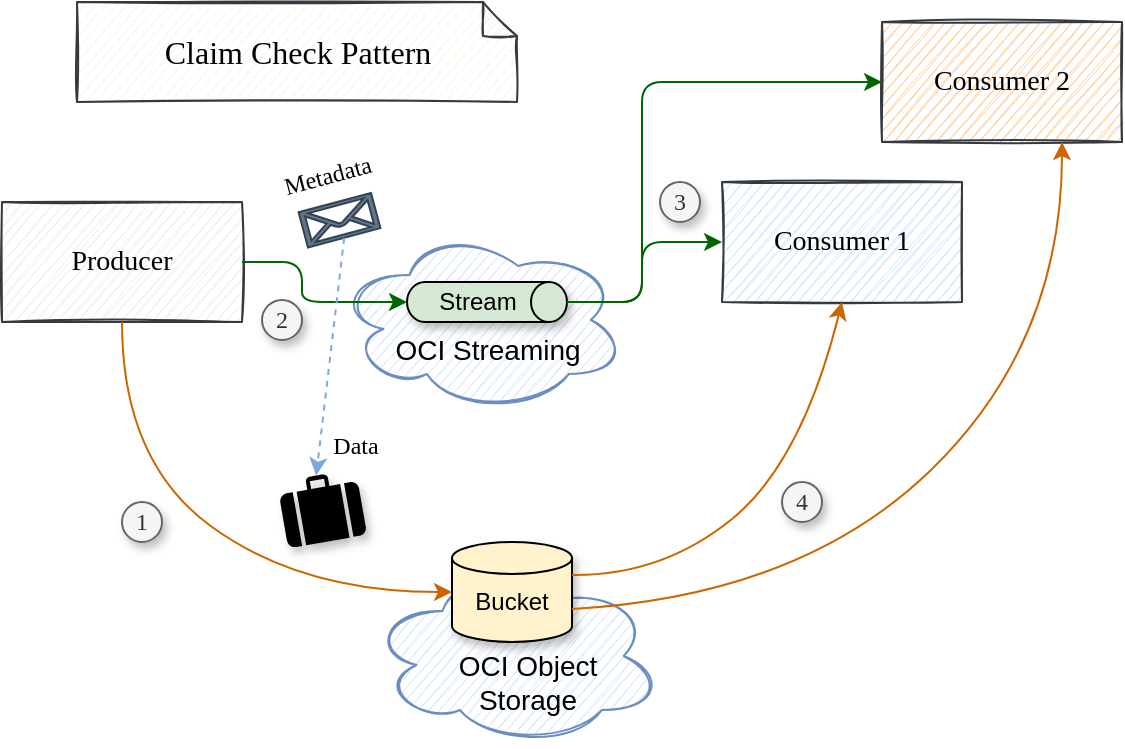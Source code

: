 <mxfile version="14.4.3" type="device" pages="2"><diagram id="U91ThNr_CEnbXNaFKWAN" name="Claim Check Architecture"><mxGraphModel dx="1106" dy="614" grid="0" gridSize="10" guides="1" tooltips="1" connect="1" arrows="1" fold="1" page="1" pageScale="1" pageWidth="827" pageHeight="1169" math="0" shadow="0"><root><mxCell id="0"/><mxCell id="1" parent="0"/><mxCell id="w-su26-pRB8KiuQjmbJe-1" value="&lt;font face=&quot;Comic Sans MS&quot; style=&quot;font-size: 14px&quot;&gt;Producer&lt;/font&gt;" style="rounded=0;whiteSpace=wrap;html=1;sketch=1;fillColor=#eeeeee;strokeColor=#36393d;" parent="1" vertex="1"><mxGeometry x="120" y="170" width="120" height="60" as="geometry"/></mxCell><mxCell id="w-su26-pRB8KiuQjmbJe-2" value="&lt;font face=&quot;Comic Sans MS&quot; style=&quot;font-size: 14px&quot;&gt;Consumer 1&lt;/font&gt;" style="rounded=0;whiteSpace=wrap;html=1;fillColor=#cce5ff;strokeColor=#36393d;sketch=1;" parent="1" vertex="1"><mxGeometry x="480" y="160" width="120" height="60" as="geometry"/></mxCell><mxCell id="w-su26-pRB8KiuQjmbJe-3" value="&lt;font style=&quot;font-size: 14px&quot; face=&quot;Comic Sans MS&quot;&gt;Consumer 2&lt;/font&gt;" style="rounded=0;whiteSpace=wrap;html=1;fillColor=#ffcc99;strokeColor=#36393d;sketch=1;" parent="1" vertex="1"><mxGeometry x="560" y="80" width="120" height="60" as="geometry"/></mxCell><mxCell id="w-su26-pRB8KiuQjmbJe-8" value="" style="ellipse;shape=cloud;whiteSpace=wrap;html=1;fillColor=#dae8fc;strokeColor=#6c8ebf;sketch=1;" parent="1" vertex="1"><mxGeometry x="304" y="352" width="145" height="90" as="geometry"/></mxCell><mxCell id="w-su26-pRB8KiuQjmbJe-9" value="" style="ellipse;shape=cloud;whiteSpace=wrap;html=1;fillColor=#dae8fc;strokeColor=#6c8ebf;sketch=1;" parent="1" vertex="1"><mxGeometry x="287.5" y="184" width="145" height="90" as="geometry"/></mxCell><mxCell id="w-su26-pRB8KiuQjmbJe-10" value="&lt;font style=&quot;font-size: 14px&quot;&gt;OCI Object Storage&lt;/font&gt;" style="text;html=1;strokeColor=none;fillColor=none;align=center;verticalAlign=middle;whiteSpace=wrap;rounded=0;" parent="1" vertex="1"><mxGeometry x="340" y="387" width="86" height="45" as="geometry"/></mxCell><mxCell id="w-su26-pRB8KiuQjmbJe-11" value="&lt;font style=&quot;font-size: 14px&quot;&gt;OCI Streaming&lt;/font&gt;" style="text;html=1;strokeColor=none;fillColor=none;align=center;verticalAlign=middle;whiteSpace=wrap;rounded=0;" parent="1" vertex="1"><mxGeometry x="312.5" y="224" width="100" height="40" as="geometry"/></mxCell><mxCell id="w-su26-pRB8KiuQjmbJe-5" value="" style="shape=cylinder3;whiteSpace=wrap;html=1;boundedLbl=1;backgroundOutline=1;size=8;fillColor=#fff2cc;sketch=0;shadow=1;" parent="1" vertex="1"><mxGeometry x="345" y="340" width="60" height="50" as="geometry"/></mxCell><mxCell id="w-su26-pRB8KiuQjmbJe-7" value="Bucket" style="text;html=1;strokeColor=none;fillColor=none;align=center;verticalAlign=middle;whiteSpace=wrap;rounded=0;" parent="1" vertex="1"><mxGeometry x="355" y="360" width="40" height="20" as="geometry"/></mxCell><mxCell id="w-su26-pRB8KiuQjmbJe-4" value="" style="shape=cylinder3;whiteSpace=wrap;html=1;boundedLbl=1;backgroundOutline=1;size=9;rotation=90;fillColor=#d5e8d4;shadow=1;" parent="1" vertex="1"><mxGeometry x="352.5" y="180" width="20" height="80" as="geometry"/></mxCell><mxCell id="w-su26-pRB8KiuQjmbJe-6" value="Stream" style="text;html=1;strokeColor=none;fillColor=none;align=center;verticalAlign=middle;whiteSpace=wrap;rounded=0;" parent="1" vertex="1"><mxGeometry x="337.5" y="210" width="40" height="20" as="geometry"/></mxCell><mxCell id="w-su26-pRB8KiuQjmbJe-13" value="&lt;font face=&quot;Comic Sans MS&quot;&gt;1&lt;/font&gt;" style="ellipse;whiteSpace=wrap;html=1;aspect=fixed;fillColor=#f5f5f5;strokeColor=#666666;fontColor=#333333;shadow=1;" parent="1" vertex="1"><mxGeometry x="180" y="320" width="20" height="20" as="geometry"/></mxCell><mxCell id="w-su26-pRB8KiuQjmbJe-18" value="" style="endArrow=classic;html=1;entryX=0;entryY=0.5;entryDx=0;entryDy=0;exitX=0.5;exitY=0;exitDx=0;exitDy=0;exitPerimeter=0;strokeColor=#006600;" parent="1" source="w-su26-pRB8KiuQjmbJe-4" target="w-su26-pRB8KiuQjmbJe-2" edge="1"><mxGeometry width="50" height="50" relative="1" as="geometry"><mxPoint x="390" y="340" as="sourcePoint"/><mxPoint x="440" y="290" as="targetPoint"/><Array as="points"><mxPoint x="440" y="220"/><mxPoint x="440" y="190"/></Array></mxGeometry></mxCell><mxCell id="w-su26-pRB8KiuQjmbJe-19" value="" style="endArrow=classic;html=1;entryX=0.5;entryY=1;entryDx=0;entryDy=0;exitX=1;exitY=0.5;exitDx=0;exitDy=0;entryPerimeter=0;strokeColor=#006600;" parent="1" source="w-su26-pRB8KiuQjmbJe-1" target="w-su26-pRB8KiuQjmbJe-4" edge="1"><mxGeometry width="50" height="50" relative="1" as="geometry"><mxPoint x="412.5" y="230" as="sourcePoint"/><mxPoint x="520" y="200" as="targetPoint"/><Array as="points"><mxPoint x="270" y="200"/><mxPoint x="270" y="220"/></Array></mxGeometry></mxCell><mxCell id="w-su26-pRB8KiuQjmbJe-21" value="" style="endArrow=classic;html=1;entryX=0;entryY=0.5;entryDx=0;entryDy=0;exitX=0.5;exitY=0;exitDx=0;exitDy=0;exitPerimeter=0;strokeColor=#006600;" parent="1" source="w-su26-pRB8KiuQjmbJe-4" target="w-su26-pRB8KiuQjmbJe-3" edge="1"><mxGeometry width="50" height="50" relative="1" as="geometry"><mxPoint x="390" y="340" as="sourcePoint"/><mxPoint x="440" y="290" as="targetPoint"/><Array as="points"><mxPoint x="440" y="220"/><mxPoint x="440" y="110"/></Array></mxGeometry></mxCell><mxCell id="w-su26-pRB8KiuQjmbJe-22" value="&lt;font face=&quot;Comic Sans MS&quot;&gt;2&lt;/font&gt;" style="ellipse;whiteSpace=wrap;html=1;aspect=fixed;fillColor=#f5f5f5;strokeColor=#666666;fontColor=#333333;shadow=1;" parent="1" vertex="1"><mxGeometry x="250" y="219" width="20" height="20" as="geometry"/></mxCell><mxCell id="w-su26-pRB8KiuQjmbJe-24" value="" style="curved=1;endArrow=classic;html=1;entryX=0;entryY=0.5;entryDx=0;entryDy=0;entryPerimeter=0;exitX=0.5;exitY=1;exitDx=0;exitDy=0;strokeColor=#CC6600;" parent="1" source="w-su26-pRB8KiuQjmbJe-1" target="w-su26-pRB8KiuQjmbJe-5" edge="1"><mxGeometry width="50" height="50" relative="1" as="geometry"><mxPoint x="120" y="410" as="sourcePoint"/><mxPoint x="170" y="360" as="targetPoint"/><Array as="points"><mxPoint x="180" y="300"/><mxPoint x="270" y="365"/></Array></mxGeometry></mxCell><mxCell id="w-su26-pRB8KiuQjmbJe-26" value="&lt;font face=&quot;Comic Sans MS&quot;&gt;3&lt;/font&gt;" style="ellipse;whiteSpace=wrap;html=1;aspect=fixed;fillColor=#f5f5f5;strokeColor=#666666;fontColor=#333333;shadow=1;" parent="1" vertex="1"><mxGeometry x="449" y="160" width="20" height="20" as="geometry"/></mxCell><mxCell id="w-su26-pRB8KiuQjmbJe-27" value="" style="curved=1;endArrow=classic;html=1;entryX=0.5;entryY=1;entryDx=0;entryDy=0;exitX=1;exitY=0;exitDx=0;exitDy=16.5;exitPerimeter=0;strokeColor=#CC6600;" parent="1" source="w-su26-pRB8KiuQjmbJe-5" target="w-su26-pRB8KiuQjmbJe-2" edge="1"><mxGeometry width="50" height="50" relative="1" as="geometry"><mxPoint x="290" y="340" as="sourcePoint"/><mxPoint x="340" y="290" as="targetPoint"/><Array as="points"><mxPoint x="450" y="357"/><mxPoint x="520" y="300"/></Array></mxGeometry></mxCell><mxCell id="w-su26-pRB8KiuQjmbJe-29" value="&lt;font face=&quot;Comic Sans MS&quot;&gt;4&lt;/font&gt;" style="ellipse;whiteSpace=wrap;html=1;aspect=fixed;fillColor=#f5f5f5;strokeColor=#666666;fontColor=#333333;shadow=1;" parent="1" vertex="1"><mxGeometry x="510" y="310" width="20" height="20" as="geometry"/></mxCell><mxCell id="w-su26-pRB8KiuQjmbJe-30" value="" style="curved=1;endArrow=classic;html=1;entryX=0.75;entryY=1;entryDx=0;entryDy=0;exitX=1;exitY=0;exitDx=0;exitDy=33.5;exitPerimeter=0;strokeColor=#CC6600;sketch=0;" parent="1" source="w-su26-pRB8KiuQjmbJe-5" target="w-su26-pRB8KiuQjmbJe-3" edge="1"><mxGeometry width="50" height="50" relative="1" as="geometry"><mxPoint x="415" y="366.5" as="sourcePoint"/><mxPoint x="550" y="230" as="targetPoint"/><Array as="points"><mxPoint x="520" y="367"/><mxPoint x="650" y="240"/></Array></mxGeometry></mxCell><mxCell id="w-su26-pRB8KiuQjmbJe-33" value="" style="shape=mxgraph.signs.travel.baggage;html=1;pointerEvents=1;fillColor=#000000;verticalLabelPosition=bottom;verticalAlign=top;align=center;rotation=-10;sketch=0;shadow=1;strokeColor=none;" parent="1" vertex="1"><mxGeometry x="260" y="306.53" width="40" height="33.47" as="geometry"/></mxCell><mxCell id="w-su26-pRB8KiuQjmbJe-34" value="" style="shape=mxgraph.signs.tech.mail;html=1;pointerEvents=1;fillColor=#647687;strokeColor=#314354;verticalLabelPosition=bottom;verticalAlign=top;align=center;rotation=-15;sketch=0;shadow=0;fontColor=#ffffff;" parent="1" vertex="1"><mxGeometry x="270" y="170.0" width="37.5" height="18.21" as="geometry"/></mxCell><mxCell id="w-su26-pRB8KiuQjmbJe-35" value="" style="endArrow=classic;html=1;entryX=0.5;entryY=0;entryDx=0;entryDy=0;entryPerimeter=0;exitX=0.5;exitY=1;exitDx=0;exitDy=0;exitPerimeter=0;strokeColor=#7EA6E0;dashed=1;" parent="1" source="w-su26-pRB8KiuQjmbJe-34" target="w-su26-pRB8KiuQjmbJe-33" edge="1"><mxGeometry width="50" height="50" relative="1" as="geometry"><mxPoint x="290" y="340" as="sourcePoint"/><mxPoint x="340" y="290" as="targetPoint"/></mxGeometry></mxCell><mxCell id="w-su26-pRB8KiuQjmbJe-37" value="&lt;font style=&quot;font-size: 16px&quot; face=&quot;Comic Sans MS&quot;&gt;Claim Check Pattern&lt;/font&gt;" style="shape=note;whiteSpace=wrap;html=1;backgroundOutline=1;darkOpacity=0.05;size=17;fillColor=#f9f7ed;strokeColor=#36393d;sketch=1;" parent="1" vertex="1"><mxGeometry x="157.5" y="70" width="220" height="50" as="geometry"/></mxCell><mxCell id="w-su26-pRB8KiuQjmbJe-38" value="&lt;font face=&quot;Comic Sans MS&quot;&gt;Metadata&lt;/font&gt;" style="text;html=1;strokeColor=none;fillColor=none;align=center;verticalAlign=middle;whiteSpace=wrap;rounded=0;shadow=0;sketch=0;rotation=-15;" parent="1" vertex="1"><mxGeometry x="242" y="147" width="81.5" height="20" as="geometry"/></mxCell><mxCell id="w-su26-pRB8KiuQjmbJe-39" value="&lt;font face=&quot;Comic Sans MS&quot;&gt;Data&lt;/font&gt;" style="text;html=1;strokeColor=none;fillColor=none;align=center;verticalAlign=middle;whiteSpace=wrap;rounded=0;shadow=0;sketch=0;" parent="1" vertex="1"><mxGeometry x="268" y="282" width="58" height="20" as="geometry"/></mxCell></root></mxGraphModel></diagram><diagram id="WC-gNLqfAMi9vZbNCueN" name="ClaimCheckClient"><mxGraphModel dx="1106" dy="614" grid="0" gridSize="10" guides="1" tooltips="1" connect="1" arrows="1" fold="1" page="0" pageScale="1" pageWidth="827" pageHeight="1169" math="0" shadow="0"><root><mxCell id="7-f7bO7OrhRfw7lQYA8S-0"/><mxCell id="7-f7bO7OrhRfw7lQYA8S-1" parent="7-f7bO7OrhRfw7lQYA8S-0"/><mxCell id="4cwfRd-y12R_OI0YsS2p-15" value="&lt;font color=&quot;#000000&quot;&gt;alt&lt;/font&gt;" style="shape=umlFrame;whiteSpace=wrap;html=1;fontSize=11;fontColor=#3333FF;width=46;height=20;fillColor=#E6E6E6;" vertex="1" parent="7-f7bO7OrhRfw7lQYA8S-1"><mxGeometry x="20" y="240" width="430" height="550" as="geometry"/></mxCell><mxCell id="4cwfRd-y12R_OI0YsS2p-38" value="&lt;font color=&quot;#000000&quot;&gt;loop&lt;/font&gt;" style="shape=umlFrame;whiteSpace=wrap;html=1;fontSize=11;fontColor=#660000;align=center;width=45;height=20;fillColor=#E6E6E6;" vertex="1" parent="7-f7bO7OrhRfw7lQYA8S-1"><mxGeometry x="25" y="520" width="415" height="260" as="geometry"/></mxCell><mxCell id="4cwfRd-y12R_OI0YsS2p-45" value="&lt;font color=&quot;#000000&quot;&gt;loop&lt;/font&gt;" style="shape=umlFrame;whiteSpace=wrap;html=1;fillColor=#E6E6E6;fontSize=11;fontColor=#660000;align=center;width=40;height=20;" vertex="1" parent="7-f7bO7OrhRfw7lQYA8S-1"><mxGeometry x="30" y="600" width="400" height="140" as="geometry"/></mxCell><mxCell id="alWmM6d0PhaHbF-LZktR-0" value=":ClaimCheckClient" style="shape=umlLifeline;perimeter=lifelinePerimeter;whiteSpace=wrap;html=1;container=1;collapsible=0;recursiveResize=0;outlineConnect=0;shadow=1;sketch=0;strokeColor=#000000;fillColor=#ffffff;" parent="7-f7bO7OrhRfw7lQYA8S-1" vertex="1"><mxGeometry x="10" y="54" width="140" height="770" as="geometry"/></mxCell><mxCell id="4cwfRd-y12R_OI0YsS2p-3" value="" style="html=1;points=[];perimeter=orthogonalPerimeter;" vertex="1" parent="alWmM6d0PhaHbF-LZktR-0"><mxGeometry x="65" y="56" width="10" height="694" as="geometry"/></mxCell><mxCell id="4cwfRd-y12R_OI0YsS2p-8" value="&lt;font style=&quot;font-size: 9px&quot;&gt;Create Authentication&lt;br&gt;Details Provider&lt;/font&gt;" style="edgeStyle=orthogonalEdgeStyle;html=1;align=left;spacingLeft=2;endArrow=block;rounded=0;exitX=1.02;exitY=0.043;exitDx=0;exitDy=0;exitPerimeter=0;" edge="1" target="4cwfRd-y12R_OI0YsS2p-3" parent="alWmM6d0PhaHbF-LZktR-0" source="4cwfRd-y12R_OI0YsS2p-3"><mxGeometry relative="1" as="geometry"><mxPoint x="195" y="106" as="sourcePoint"/><Array as="points"><mxPoint x="110" y="66"/><mxPoint x="110" y="86"/></Array><mxPoint x="200" y="126" as="targetPoint"/></mxGeometry></mxCell><mxCell id="4cwfRd-y12R_OI0YsS2p-11" value="&lt;font style=&quot;font-size: 9px&quot;&gt;Instantiate API Clients&lt;/font&gt;" style="edgeStyle=orthogonalEdgeStyle;html=1;align=left;spacingLeft=2;endArrow=block;rounded=0;exitX=1.02;exitY=0.169;exitDx=0;exitDy=0;exitPerimeter=0;" edge="1" parent="alWmM6d0PhaHbF-LZktR-0" source="4cwfRd-y12R_OI0YsS2p-3"><mxGeometry x="0.342" relative="1" as="geometry"><mxPoint x="80.2" y="96.002" as="sourcePoint"/><Array as="points"><mxPoint x="110" y="96"/><mxPoint x="110" y="116"/></Array><mxPoint x="75" y="116" as="targetPoint"/><mxPoint as="offset"/></mxGeometry></mxCell><mxCell id="4cwfRd-y12R_OI0YsS2p-59" value="&lt;font color=&quot;#000000&quot;&gt;Save object as a local file&lt;/font&gt;" style="edgeStyle=orthogonalEdgeStyle;html=1;align=left;spacingLeft=2;endArrow=block;rounded=0;fontSize=9;fontColor=#660000;" edge="1" target="4cwfRd-y12R_OI0YsS2p-3" parent="alWmM6d0PhaHbF-LZktR-0" source="4cwfRd-y12R_OI0YsS2p-3"><mxGeometry relative="1" as="geometry"><mxPoint x="105" y="646" as="sourcePoint"/><Array as="points"><mxPoint x="100" y="646"/><mxPoint x="100" y="666"/></Array><mxPoint x="105" y="666" as="targetPoint"/></mxGeometry></mxCell><mxCell id="4cwfRd-y12R_OI0YsS2p-61" value="&lt;font color=&quot;#000000&quot;&gt;Sleep (polling interval)&lt;/font&gt;" style="edgeStyle=orthogonalEdgeStyle;html=1;align=left;spacingLeft=2;endArrow=block;rounded=0;entryX=0.906;entryY=0.95;fontSize=9;fontColor=#660000;exitX=0.906;exitY=0.921;exitDx=0;exitDy=0;exitPerimeter=0;entryDx=0;entryDy=0;entryPerimeter=0;" edge="1" target="4cwfRd-y12R_OI0YsS2p-3" parent="alWmM6d0PhaHbF-LZktR-0" source="4cwfRd-y12R_OI0YsS2p-3"><mxGeometry relative="1" as="geometry"><mxPoint x="90" y="696" as="sourcePoint"/><Array as="points"><mxPoint x="100" y="695"/><mxPoint x="100" y="715"/></Array><mxPoint x="95" y="716" as="targetPoint"/></mxGeometry></mxCell><mxCell id="alWmM6d0PhaHbF-LZktR-1" value="" style="shape=umlLifeline;participant=umlBoundary;perimeter=lifelinePerimeter;whiteSpace=wrap;html=1;container=1;collapsible=0;recursiveResize=0;verticalAlign=top;spacingTop=36;outlineConnect=0;shadow=1;sketch=0;strokeColor=#000000;fillColor=#ffffff;" parent="7-f7bO7OrhRfw7lQYA8S-1" vertex="1"><mxGeometry x="254" y="54" width="50" height="766" as="geometry"/></mxCell><mxCell id="4cwfRd-y12R_OI0YsS2p-0" value="" style="html=1;points=[];perimeter=orthogonalPerimeter;" vertex="1" parent="alWmM6d0PhaHbF-LZktR-1"><mxGeometry x="20" y="156" width="10" height="20" as="geometry"/></mxCell><mxCell id="4cwfRd-y12R_OI0YsS2p-19" value="" style="html=1;points=[];perimeter=orthogonalPerimeter;" vertex="1" parent="alWmM6d0PhaHbF-LZktR-1"><mxGeometry x="20" y="251" width="10" height="20" as="geometry"/></mxCell><mxCell id="4cwfRd-y12R_OI0YsS2p-47" value="" style="html=1;points=[];perimeter=orthogonalPerimeter;" vertex="1" parent="alWmM6d0PhaHbF-LZktR-1"><mxGeometry x="20" y="611" width="10" height="20" as="geometry"/></mxCell><mxCell id="alWmM6d0PhaHbF-LZktR-2" value="OCI Object Storage API" style="text;html=1;strokeColor=none;fillColor=none;align=center;verticalAlign=middle;whiteSpace=wrap;rounded=0;shadow=1;sketch=0;" parent="7-f7bO7OrhRfw7lQYA8S-1" vertex="1"><mxGeometry x="190" y="30" width="140" height="20" as="geometry"/></mxCell><mxCell id="alWmM6d0PhaHbF-LZktR-3" value="OCI Streaming API" style="text;html=1;strokeColor=none;fillColor=none;align=center;verticalAlign=middle;whiteSpace=wrap;rounded=0;shadow=1;sketch=0;" parent="7-f7bO7OrhRfw7lQYA8S-1" vertex="1"><mxGeometry x="330" y="30" width="140" height="20" as="geometry"/></mxCell><mxCell id="alWmM6d0PhaHbF-LZktR-4" value="" style="shape=umlLifeline;participant=umlBoundary;perimeter=lifelinePerimeter;whiteSpace=wrap;html=1;container=1;collapsible=0;recursiveResize=0;verticalAlign=top;spacingTop=36;outlineConnect=0;shadow=1;sketch=0;strokeColor=#000000;fillColor=#ffffff;" parent="7-f7bO7OrhRfw7lQYA8S-1" vertex="1"><mxGeometry x="370" y="54" width="50" height="766" as="geometry"/></mxCell><mxCell id="4cwfRd-y12R_OI0YsS2p-26" value="" style="html=1;points=[];perimeter=orthogonalPerimeter;" vertex="1" parent="alWmM6d0PhaHbF-LZktR-4"><mxGeometry x="20" y="321" width="10" height="20" as="geometry"/></mxCell><mxCell id="4cwfRd-y12R_OI0YsS2p-32" value="" style="html=1;points=[];perimeter=orthogonalPerimeter;" vertex="1" parent="alWmM6d0PhaHbF-LZktR-4"><mxGeometry x="20" y="432" width="10" height="20" as="geometry"/></mxCell><mxCell id="4cwfRd-y12R_OI0YsS2p-39" value="" style="html=1;points=[];perimeter=orthogonalPerimeter;" vertex="1" parent="alWmM6d0PhaHbF-LZktR-4"><mxGeometry x="20" y="511" width="10" height="20" as="geometry"/></mxCell><mxCell id="4cwfRd-y12R_OI0YsS2p-1" value="&lt;font color=&quot;#4d4d4d&quot;&gt;GetNamespace&lt;/font&gt;" style="html=1;verticalAlign=bottom;endArrow=block;entryX=0;entryY=0;exitX=1.2;exitY=0.592;exitDx=0;exitDy=0;exitPerimeter=0;" edge="1" target="4cwfRd-y12R_OI0YsS2p-0" parent="7-f7bO7OrhRfw7lQYA8S-1" source="4cwfRd-y12R_OI0YsS2p-12"><mxGeometry x="-0.362" y="-10" relative="1" as="geometry"><mxPoint x="100" y="210" as="sourcePoint"/><mxPoint as="offset"/></mxGeometry></mxCell><mxCell id="4cwfRd-y12R_OI0YsS2p-2" value="" style="html=1;verticalAlign=bottom;endArrow=open;dashed=1;endSize=8;exitX=0;exitY=0.95;entryX=1.12;entryY=0.968;entryDx=0;entryDy=0;entryPerimeter=0;" edge="1" source="4cwfRd-y12R_OI0YsS2p-0" parent="7-f7bO7OrhRfw7lQYA8S-1" target="4cwfRd-y12R_OI0YsS2p-12"><mxGeometry x="-0.738" y="1" relative="1" as="geometry"><mxPoint x="140" y="229" as="targetPoint"/><mxPoint as="offset"/></mxGeometry></mxCell><mxCell id="4cwfRd-y12R_OI0YsS2p-24" value="&lt;font style=&quot;font-size: 9px&quot; color=&quot;#4d4d4d&quot;&gt;namespace name&lt;/font&gt;" style="edgeLabel;html=1;align=center;verticalAlign=middle;resizable=0;points=[];fontSize=11;fontColor=#000000;" vertex="1" connectable="0" parent="4cwfRd-y12R_OI0YsS2p-2"><mxGeometry x="-0.354" y="-2" relative="1" as="geometry"><mxPoint as="offset"/></mxGeometry></mxCell><mxCell id="4cwfRd-y12R_OI0YsS2p-4" value="call()" style="text;align=center;fontStyle=1;verticalAlign=middle;spacingLeft=3;spacingRight=3;strokeColor=none;rotatable=0;points=[[0,0.5],[1,0.5]];portConstraint=eastwest;fontColor=#3333FF;" vertex="1" parent="7-f7bO7OrhRfw7lQYA8S-1"><mxGeometry x="36" y="110" width="40" height="26" as="geometry"/></mxCell><mxCell id="4cwfRd-y12R_OI0YsS2p-12" value="" style="html=1;points=[];perimeter=orthogonalPerimeter;" vertex="1" parent="7-f7bO7OrhRfw7lQYA8S-1"><mxGeometry x="80" y="180" width="10" height="50" as="geometry"/></mxCell><mxCell id="4cwfRd-y12R_OI0YsS2p-14" value="getObjectStorageNamespace()" style="text;align=center;fontStyle=0;verticalAlign=middle;spacingLeft=3;spacingRight=3;strokeColor=none;rotatable=0;points=[[0,0.5],[1,0.5]];portConstraint=eastwest;fontSize=11;fontColor=#3333FF;" vertex="1" parent="7-f7bO7OrhRfw7lQYA8S-1"><mxGeometry x="80" y="175" width="180" height="26" as="geometry"/></mxCell><mxCell id="4cwfRd-y12R_OI0YsS2p-16" value="" style="line;strokeWidth=1;fillColor=none;align=left;verticalAlign=middle;spacingTop=-1;spacingLeft=3;spacingRight=3;rotatable=0;labelPosition=right;points=[];portConstraint=eastwest;fontSize=11;fontColor=#3333FF;" vertex="1" parent="7-f7bO7OrhRfw7lQYA8S-1"><mxGeometry x="20" y="416" width="430" height="8" as="geometry"/></mxCell><mxCell id="4cwfRd-y12R_OI0YsS2p-17" value="[ PRODUCER ]" style="text;align=center;fontStyle=0;verticalAlign=middle;spacingLeft=3;spacingRight=3;strokeColor=none;rotatable=0;points=[[0,0.5],[1,0.5]];portConstraint=eastwest;fontSize=11;fontColor=#660000;" vertex="1" parent="7-f7bO7OrhRfw7lQYA8S-1"><mxGeometry x="100" y="240" width="80" height="26" as="geometry"/></mxCell><mxCell id="4cwfRd-y12R_OI0YsS2p-18" value="[ CONSUMER ]" style="text;align=center;fontStyle=0;verticalAlign=middle;spacingLeft=3;spacingRight=3;strokeColor=none;rotatable=0;points=[[0,0.5],[1,0.5]];portConstraint=eastwest;fontSize=11;fontColor=#660000;" vertex="1" parent="7-f7bO7OrhRfw7lQYA8S-1"><mxGeometry x="100" y="424" width="80" height="26" as="geometry"/></mxCell><mxCell id="4cwfRd-y12R_OI0YsS2p-20" value="&lt;font color=&quot;#4d4d4d&quot;&gt;PutObject&lt;/font&gt;" style="html=1;verticalAlign=bottom;endArrow=block;entryX=0;entryY=0;exitX=1.2;exitY=0.592;exitDx=0;exitDy=0;exitPerimeter=0;" edge="1" source="4cwfRd-y12R_OI0YsS2p-22" target="4cwfRd-y12R_OI0YsS2p-19" parent="7-f7bO7OrhRfw7lQYA8S-1"><mxGeometry x="-0.472" y="-10" relative="1" as="geometry"><mxPoint x="100" y="305" as="sourcePoint"/><mxPoint as="offset"/></mxGeometry></mxCell><mxCell id="4cwfRd-y12R_OI0YsS2p-21" value="" style="html=1;verticalAlign=bottom;endArrow=open;dashed=1;endSize=8;exitX=0;exitY=0.95;entryX=1.12;entryY=0.968;entryDx=0;entryDy=0;entryPerimeter=0;" edge="1" source="4cwfRd-y12R_OI0YsS2p-19" target="4cwfRd-y12R_OI0YsS2p-22" parent="7-f7bO7OrhRfw7lQYA8S-1"><mxGeometry x="-0.738" y="1" relative="1" as="geometry"><mxPoint x="140" y="324" as="targetPoint"/><mxPoint as="offset"/></mxGeometry></mxCell><mxCell id="4cwfRd-y12R_OI0YsS2p-25" value="&lt;font style=&quot;font-size: 9px&quot; color=&quot;#4d4d4d&quot;&gt;object path&lt;/font&gt;" style="edgeLabel;html=1;align=center;verticalAlign=middle;resizable=0;points=[];fontSize=11;fontColor=#000000;" vertex="1" connectable="0" parent="4cwfRd-y12R_OI0YsS2p-21"><mxGeometry x="-0.413" y="2" relative="1" as="geometry"><mxPoint x="-10.66" y="-0.82" as="offset"/></mxGeometry></mxCell><mxCell id="4cwfRd-y12R_OI0YsS2p-22" value="" style="html=1;points=[];perimeter=orthogonalPerimeter;" vertex="1" parent="7-f7bO7OrhRfw7lQYA8S-1"><mxGeometry x="80" y="275" width="10" height="50" as="geometry"/></mxCell><mxCell id="4cwfRd-y12R_OI0YsS2p-23" value="putObjectToBucket()" style="text;align=center;fontStyle=0;verticalAlign=middle;spacingLeft=3;spacingRight=3;strokeColor=none;rotatable=0;points=[[0,0.5],[1,0.5]];portConstraint=eastwest;fontSize=11;fontColor=#3333FF;" vertex="1" parent="7-f7bO7OrhRfw7lQYA8S-1"><mxGeometry x="80" y="270" width="130" height="26" as="geometry"/></mxCell><mxCell id="4cwfRd-y12R_OI0YsS2p-27" value="&lt;font color=&quot;#4d4d4d&quot;&gt;PutMessages&lt;/font&gt;" style="html=1;verticalAlign=bottom;endArrow=block;entryX=0;entryY=0;exitX=1.2;exitY=0.592;exitDx=0;exitDy=0;exitPerimeter=0;" edge="1" source="4cwfRd-y12R_OI0YsS2p-30" target="4cwfRd-y12R_OI0YsS2p-26" parent="7-f7bO7OrhRfw7lQYA8S-1"><mxGeometry x="-0.678" y="-10" relative="1" as="geometry"><mxPoint x="100" y="375" as="sourcePoint"/><mxPoint as="offset"/></mxGeometry></mxCell><mxCell id="4cwfRd-y12R_OI0YsS2p-28" value="" style="html=1;verticalAlign=bottom;endArrow=open;dashed=1;endSize=8;exitX=0;exitY=0.95;entryX=1.12;entryY=0.968;entryDx=0;entryDy=0;entryPerimeter=0;" edge="1" source="4cwfRd-y12R_OI0YsS2p-26" target="4cwfRd-y12R_OI0YsS2p-30" parent="7-f7bO7OrhRfw7lQYA8S-1"><mxGeometry x="-0.738" y="1" relative="1" as="geometry"><mxPoint x="140" y="394" as="targetPoint"/><mxPoint as="offset"/></mxGeometry></mxCell><mxCell id="4cwfRd-y12R_OI0YsS2p-30" value="" style="html=1;points=[];perimeter=orthogonalPerimeter;" vertex="1" parent="7-f7bO7OrhRfw7lQYA8S-1"><mxGeometry x="80" y="345" width="10" height="50" as="geometry"/></mxCell><mxCell id="4cwfRd-y12R_OI0YsS2p-31" value="putMessageToStream()" style="text;align=center;fontStyle=0;verticalAlign=middle;spacingLeft=3;spacingRight=3;strokeColor=none;rotatable=0;points=[[0,0.5],[1,0.5]];portConstraint=eastwest;fontSize=11;fontColor=#3333FF;" vertex="1" parent="7-f7bO7OrhRfw7lQYA8S-1"><mxGeometry x="82" y="339" width="138" height="26" as="geometry"/></mxCell><mxCell id="4cwfRd-y12R_OI0YsS2p-33" value="&lt;font color=&quot;#4d4d4d&quot;&gt;CreateGroupCursor&lt;/font&gt;" style="html=1;verticalAlign=bottom;endArrow=block;entryX=0;entryY=0;exitX=1.2;exitY=0.592;exitDx=0;exitDy=0;exitPerimeter=0;" edge="1" source="4cwfRd-y12R_OI0YsS2p-35" target="4cwfRd-y12R_OI0YsS2p-32" parent="7-f7bO7OrhRfw7lQYA8S-1"><mxGeometry x="-0.611" y="-10" relative="1" as="geometry"><mxPoint x="100" y="486" as="sourcePoint"/><mxPoint as="offset"/></mxGeometry></mxCell><mxCell id="4cwfRd-y12R_OI0YsS2p-34" value="" style="html=1;verticalAlign=bottom;endArrow=open;dashed=1;endSize=8;exitX=0;exitY=0.95;entryX=1.12;entryY=0.968;entryDx=0;entryDy=0;entryPerimeter=0;" edge="1" source="4cwfRd-y12R_OI0YsS2p-32" target="4cwfRd-y12R_OI0YsS2p-35" parent="7-f7bO7OrhRfw7lQYA8S-1"><mxGeometry x="-0.738" y="1" relative="1" as="geometry"><mxPoint x="140" y="505" as="targetPoint"/><mxPoint as="offset"/></mxGeometry></mxCell><mxCell id="4cwfRd-y12R_OI0YsS2p-37" value="&lt;font style=&quot;font-size: 9px&quot; color=&quot;#4d4d4d&quot;&gt;cursor&lt;/font&gt;" style="edgeLabel;html=1;align=center;verticalAlign=middle;resizable=0;points=[];fontSize=11;fontColor=#660000;" vertex="1" connectable="0" parent="4cwfRd-y12R_OI0YsS2p-34"><mxGeometry x="-0.601" relative="1" as="geometry"><mxPoint x="10" y="1.12" as="offset"/></mxGeometry></mxCell><mxCell id="4cwfRd-y12R_OI0YsS2p-35" value="" style="html=1;points=[];perimeter=orthogonalPerimeter;" vertex="1" parent="7-f7bO7OrhRfw7lQYA8S-1"><mxGeometry x="80" y="456" width="10" height="50" as="geometry"/></mxCell><mxCell id="4cwfRd-y12R_OI0YsS2p-36" value="createConsumerGroupCursor()" style="text;align=center;fontStyle=0;verticalAlign=middle;spacingLeft=3;spacingRight=3;strokeColor=none;rotatable=0;points=[[0,0.5],[1,0.5]];portConstraint=eastwest;fontSize=11;fontColor=#3333FF;" vertex="1" parent="7-f7bO7OrhRfw7lQYA8S-1"><mxGeometry x="100" y="450" width="138" height="26" as="geometry"/></mxCell><mxCell id="4cwfRd-y12R_OI0YsS2p-40" value="&lt;font color=&quot;#4d4d4d&quot;&gt;GetMessages&lt;/font&gt;" style="html=1;verticalAlign=bottom;endArrow=block;entryX=0;entryY=0;exitX=1.2;exitY=0.592;exitDx=0;exitDy=0;exitPerimeter=0;" edge="1" source="4cwfRd-y12R_OI0YsS2p-43" target="4cwfRd-y12R_OI0YsS2p-39" parent="7-f7bO7OrhRfw7lQYA8S-1"><mxGeometry x="-0.678" y="-10" relative="1" as="geometry"><mxPoint x="100" y="565" as="sourcePoint"/><mxPoint as="offset"/></mxGeometry></mxCell><mxCell id="4cwfRd-y12R_OI0YsS2p-41" value="" style="html=1;verticalAlign=bottom;endArrow=open;dashed=1;endSize=8;exitX=0;exitY=0.95;entryX=1.12;entryY=0.968;entryDx=0;entryDy=0;entryPerimeter=0;" edge="1" source="4cwfRd-y12R_OI0YsS2p-39" target="4cwfRd-y12R_OI0YsS2p-43" parent="7-f7bO7OrhRfw7lQYA8S-1"><mxGeometry x="-0.738" y="1" relative="1" as="geometry"><mxPoint x="140" y="584" as="targetPoint"/><mxPoint as="offset"/></mxGeometry></mxCell><mxCell id="4cwfRd-y12R_OI0YsS2p-42" value="&lt;font style=&quot;font-size: 9px&quot; color=&quot;#4d4d4d&quot;&gt;messages, next cursor&lt;/font&gt;" style="edgeLabel;html=1;align=center;verticalAlign=middle;resizable=0;points=[];fontSize=11;fontColor=#660000;" vertex="1" connectable="0" parent="4cwfRd-y12R_OI0YsS2p-41"><mxGeometry x="-0.601" relative="1" as="geometry"><mxPoint y="1.12" as="offset"/></mxGeometry></mxCell><mxCell id="4cwfRd-y12R_OI0YsS2p-43" value="" style="html=1;points=[];perimeter=orthogonalPerimeter;" vertex="1" parent="7-f7bO7OrhRfw7lQYA8S-1"><mxGeometry x="80" y="535" width="10" height="50" as="geometry"/></mxCell><mxCell id="4cwfRd-y12R_OI0YsS2p-44" value="getMessages()" style="text;align=center;fontStyle=0;verticalAlign=middle;spacingLeft=3;spacingRight=3;strokeColor=none;rotatable=0;points=[[0,0.5],[1,0.5]];portConstraint=eastwest;fontSize=11;fontColor=#3333FF;" vertex="1" parent="7-f7bO7OrhRfw7lQYA8S-1"><mxGeometry x="100" y="529" width="60" height="26" as="geometry"/></mxCell><mxCell id="4cwfRd-y12R_OI0YsS2p-46" value="[ for each message ]" style="text;align=center;fontStyle=0;verticalAlign=middle;spacingLeft=3;spacingRight=3;strokeColor=none;rotatable=0;points=[[0,0.5],[1,0.5]];portConstraint=eastwest;fontSize=9;fontColor=#660000;" vertex="1" parent="7-f7bO7OrhRfw7lQYA8S-1"><mxGeometry x="90" y="600" width="80" height="26" as="geometry"/></mxCell><mxCell id="4cwfRd-y12R_OI0YsS2p-48" value="&lt;font color=&quot;#4d4d4d&quot;&gt;GetObject&lt;/font&gt;" style="html=1;verticalAlign=bottom;endArrow=block;entryX=0;entryY=0;exitX=1.2;exitY=0.592;exitDx=0;exitDy=0;exitPerimeter=0;" edge="1" source="4cwfRd-y12R_OI0YsS2p-51" target="4cwfRd-y12R_OI0YsS2p-47" parent="7-f7bO7OrhRfw7lQYA8S-1"><mxGeometry x="-0.472" y="-10" relative="1" as="geometry"><mxPoint x="100" y="665" as="sourcePoint"/><mxPoint as="offset"/></mxGeometry></mxCell><mxCell id="4cwfRd-y12R_OI0YsS2p-49" value="" style="html=1;verticalAlign=bottom;endArrow=open;dashed=1;endSize=8;exitX=0;exitY=0.95;entryX=1.12;entryY=0.968;entryDx=0;entryDy=0;entryPerimeter=0;" edge="1" source="4cwfRd-y12R_OI0YsS2p-47" target="4cwfRd-y12R_OI0YsS2p-51" parent="7-f7bO7OrhRfw7lQYA8S-1"><mxGeometry x="-0.738" y="1" relative="1" as="geometry"><mxPoint x="140" y="684" as="targetPoint"/><mxPoint as="offset"/></mxGeometry></mxCell><mxCell id="4cwfRd-y12R_OI0YsS2p-50" value="&lt;font style=&quot;font-size: 9px&quot; color=&quot;#4d4d4d&quot;&gt;object&lt;/font&gt;" style="edgeLabel;html=1;align=center;verticalAlign=middle;resizable=0;points=[];fontSize=11;fontColor=#000000;" vertex="1" connectable="0" parent="4cwfRd-y12R_OI0YsS2p-49"><mxGeometry x="-0.413" y="2" relative="1" as="geometry"><mxPoint x="-10.66" y="-0.82" as="offset"/></mxGeometry></mxCell><mxCell id="4cwfRd-y12R_OI0YsS2p-51" value="" style="html=1;points=[];perimeter=orthogonalPerimeter;" vertex="1" parent="7-f7bO7OrhRfw7lQYA8S-1"><mxGeometry x="80" y="635" width="10" height="50" as="geometry"/></mxCell><mxCell id="4cwfRd-y12R_OI0YsS2p-52" value="getObjectSaveAsFile()" style="text;align=center;fontStyle=0;verticalAlign=middle;spacingLeft=3;spacingRight=3;strokeColor=none;rotatable=0;points=[[0,0.5],[1,0.5]];portConstraint=eastwest;fontSize=11;fontColor=#3333FF;" vertex="1" parent="7-f7bO7OrhRfw7lQYA8S-1"><mxGeometry x="86" y="632" width="130" height="26" as="geometry"/></mxCell></root></mxGraphModel></diagram></mxfile>